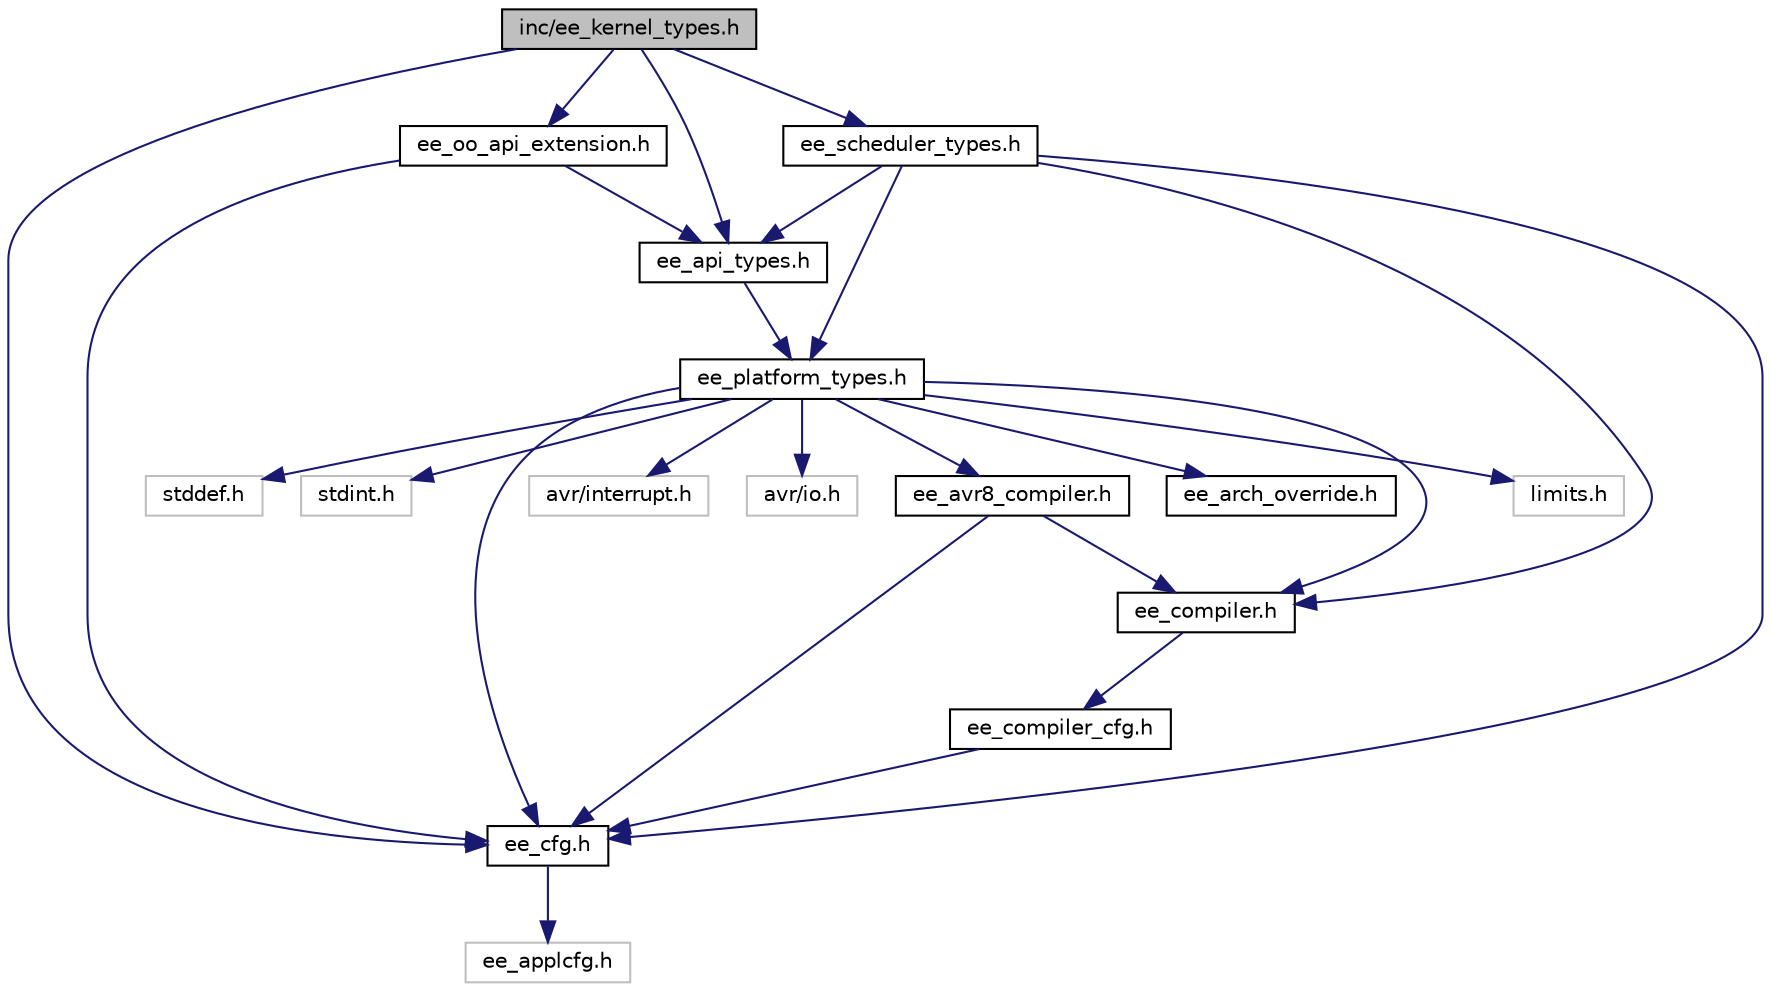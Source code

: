 digraph "inc/ee_kernel_types.h"
{
 // LATEX_PDF_SIZE
  edge [fontname="Helvetica",fontsize="10",labelfontname="Helvetica",labelfontsize="10"];
  node [fontname="Helvetica",fontsize="10",shape=record];
  Node1 [label="inc/ee_kernel_types.h",height=0.2,width=0.4,color="black", fillcolor="grey75", style="filled", fontcolor="black",tooltip="OSEK Kernel Internal Types."];
  Node1 -> Node2 [color="midnightblue",fontsize="10",style="solid"];
  Node2 [label="ee_cfg.h",height=0.2,width=0.4,color="black", fillcolor="white", style="filled",URL="$ee__cfg_8h.html",tooltip="Common Configuration Collector."];
  Node2 -> Node3 [color="midnightblue",fontsize="10",style="solid"];
  Node3 [label="ee_applcfg.h",height=0.2,width=0.4,color="grey75", fillcolor="white", style="filled",tooltip=" "];
  Node1 -> Node4 [color="midnightblue",fontsize="10",style="solid"];
  Node4 [label="ee_api_types.h",height=0.2,width=0.4,color="black", fillcolor="white", style="filled",URL="$ee__api__types_8h.html",tooltip="OSEK Kernel API Types."];
  Node4 -> Node5 [color="midnightblue",fontsize="10",style="solid"];
  Node5 [label="ee_platform_types.h",height=0.2,width=0.4,color="black", fillcolor="white", style="filled",URL="$ee__platform__types_8h.html",tooltip="Platform Types."];
  Node5 -> Node2 [color="midnightblue",fontsize="10",style="solid"];
  Node5 -> Node6 [color="midnightblue",fontsize="10",style="solid"];
  Node6 [label="ee_arch_override.h",height=0.2,width=0.4,color="black", fillcolor="white", style="filled",URL="$ee__arch__override_8h.html",tooltip="Override default settings used in the architecture."];
  Node5 -> Node7 [color="midnightblue",fontsize="10",style="solid"];
  Node7 [label="ee_compiler.h",height=0.2,width=0.4,color="black", fillcolor="white", style="filled",URL="$ee__compiler_8h.html",tooltip="Compilers Abstraction File."];
  Node7 -> Node8 [color="midnightblue",fontsize="10",style="solid"];
  Node8 [label="ee_compiler_cfg.h",height=0.2,width=0.4,color="black", fillcolor="white", style="filled",URL="$ee__compiler__cfg_8h.html",tooltip="Compilers Cfg Collector."];
  Node8 -> Node2 [color="midnightblue",fontsize="10",style="solid"];
  Node5 -> Node9 [color="midnightblue",fontsize="10",style="solid"];
  Node9 [label="limits.h",height=0.2,width=0.4,color="grey75", fillcolor="white", style="filled",tooltip=" "];
  Node5 -> Node10 [color="midnightblue",fontsize="10",style="solid"];
  Node10 [label="stddef.h",height=0.2,width=0.4,color="grey75", fillcolor="white", style="filled",tooltip=" "];
  Node5 -> Node11 [color="midnightblue",fontsize="10",style="solid"];
  Node11 [label="stdint.h",height=0.2,width=0.4,color="grey75", fillcolor="white", style="filled",tooltip=" "];
  Node5 -> Node12 [color="midnightblue",fontsize="10",style="solid"];
  Node12 [label="ee_avr8_compiler.h",height=0.2,width=0.4,color="black", fillcolor="white", style="filled",URL="$ee__avr8__compiler_8h.html",tooltip="AVR8 GCC Compiler Definitions."];
  Node12 -> Node2 [color="midnightblue",fontsize="10",style="solid"];
  Node12 -> Node7 [color="midnightblue",fontsize="10",style="solid"];
  Node5 -> Node13 [color="midnightblue",fontsize="10",style="solid"];
  Node13 [label="avr/interrupt.h",height=0.2,width=0.4,color="grey75", fillcolor="white", style="filled",tooltip=" "];
  Node5 -> Node14 [color="midnightblue",fontsize="10",style="solid"];
  Node14 [label="avr/io.h",height=0.2,width=0.4,color="grey75", fillcolor="white", style="filled",tooltip=" "];
  Node1 -> Node15 [color="midnightblue",fontsize="10",style="solid"];
  Node15 [label="ee_oo_api_extension.h",height=0.2,width=0.4,color="black", fillcolor="white", style="filled",URL="$ee__oo__api__extension_8h.html",tooltip="OSEK Kernel Extended APIs."];
  Node15 -> Node2 [color="midnightblue",fontsize="10",style="solid"];
  Node15 -> Node4 [color="midnightblue",fontsize="10",style="solid"];
  Node1 -> Node16 [color="midnightblue",fontsize="10",style="solid"];
  Node16 [label="ee_scheduler_types.h",height=0.2,width=0.4,color="black", fillcolor="white", style="filled",URL="$ee__scheduler__types_8h.html",tooltip="Contains the types for different scheduler data structures."];
  Node16 -> Node2 [color="midnightblue",fontsize="10",style="solid"];
  Node16 -> Node7 [color="midnightblue",fontsize="10",style="solid"];
  Node16 -> Node5 [color="midnightblue",fontsize="10",style="solid"];
  Node16 -> Node4 [color="midnightblue",fontsize="10",style="solid"];
}
